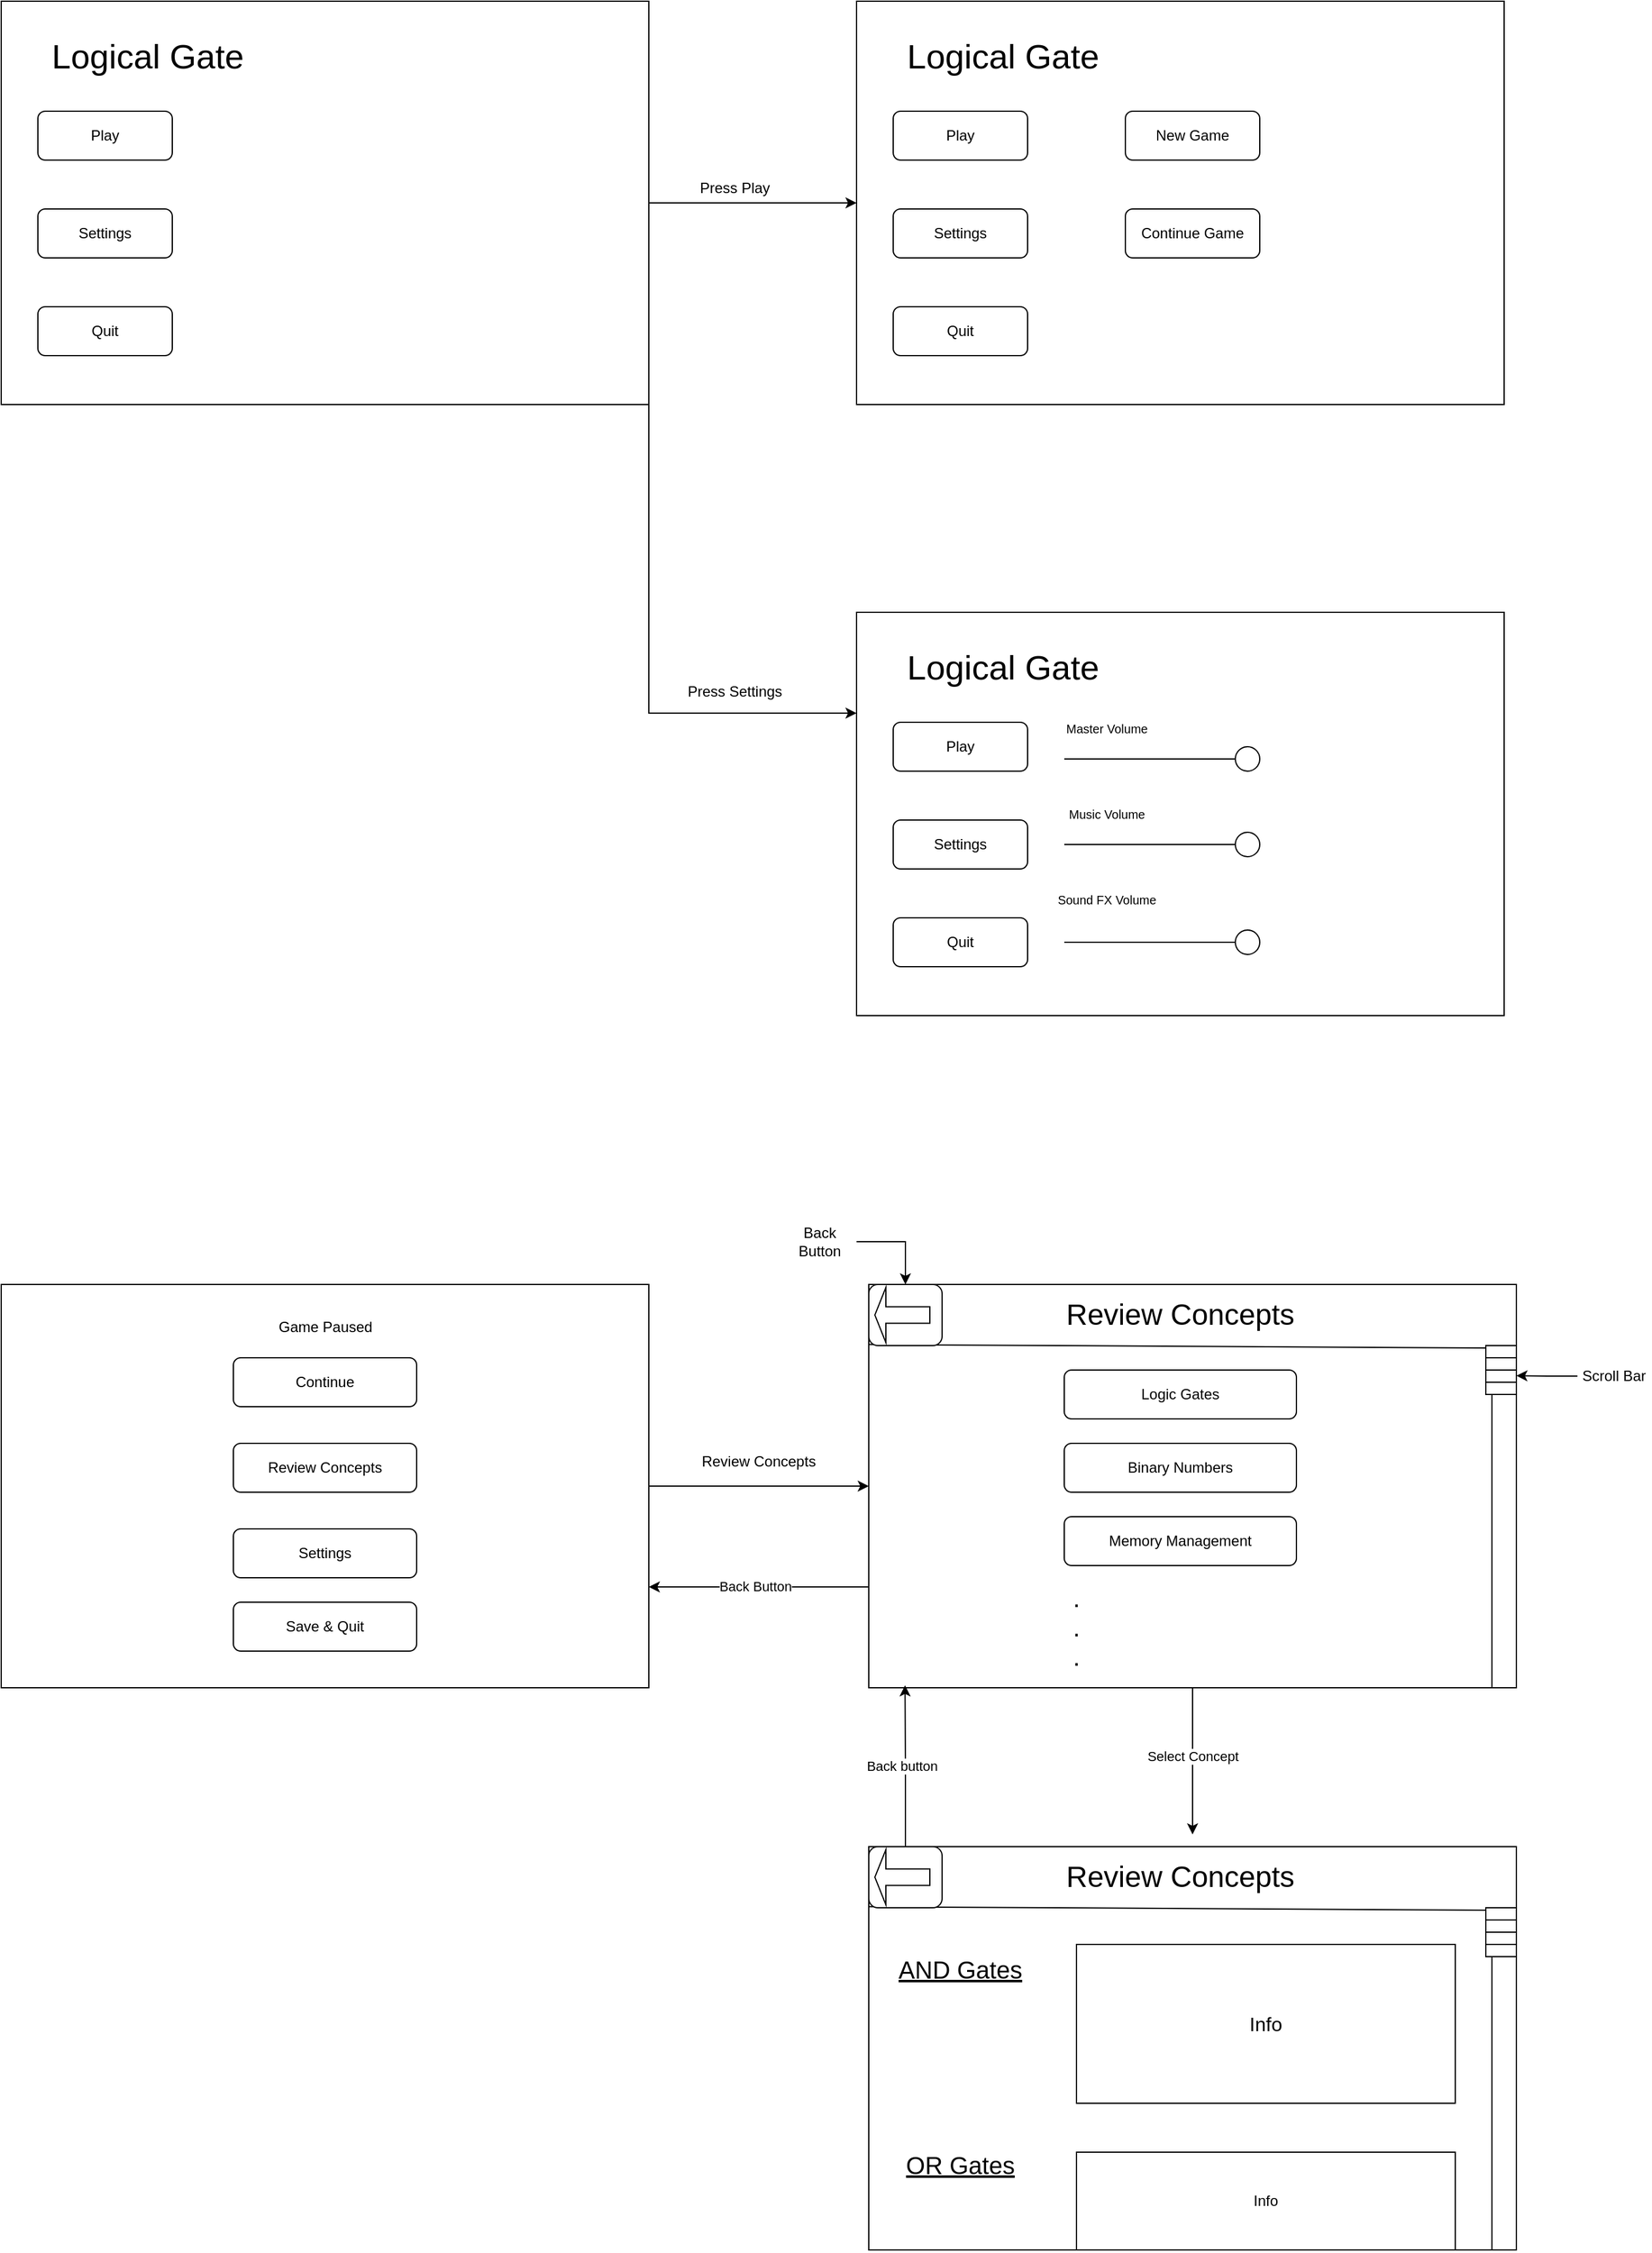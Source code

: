 <mxfile version="26.2.3">
  <diagram id="sIrAJbi1N2dauAAnIIgw" name="Page-1">
    <mxGraphModel dx="2547" dy="1134" grid="1" gridSize="10" guides="1" tooltips="1" connect="1" arrows="1" fold="1" page="1" pageScale="1" pageWidth="850" pageHeight="1100" math="0" shadow="0">
      <root>
        <mxCell id="0" />
        <mxCell id="1" parent="0" />
        <mxCell id="MqyxkdWR4Al2x5i4BDs6-40" style="edgeStyle=orthogonalEdgeStyle;rounded=0;orthogonalLoop=1;jettySize=auto;html=1;entryX=0;entryY=0.5;entryDx=0;entryDy=0;" parent="1" source="MqyxkdWR4Al2x5i4BDs6-1" target="MqyxkdWR4Al2x5i4BDs6-10" edge="1">
          <mxGeometry relative="1" as="geometry" />
        </mxCell>
        <mxCell id="MqyxkdWR4Al2x5i4BDs6-45" style="edgeStyle=orthogonalEdgeStyle;rounded=0;orthogonalLoop=1;jettySize=auto;html=1;exitX=1;exitY=1;exitDx=0;exitDy=0;entryX=0;entryY=0.25;entryDx=0;entryDy=0;" parent="1" source="MqyxkdWR4Al2x5i4BDs6-1" target="MqyxkdWR4Al2x5i4BDs6-19" edge="1">
          <mxGeometry relative="1" as="geometry" />
        </mxCell>
        <mxCell id="MqyxkdWR4Al2x5i4BDs6-1" value="" style="rounded=0;whiteSpace=wrap;html=1;" parent="1" vertex="1">
          <mxGeometry x="-820" y="170" width="530" height="330" as="geometry" />
        </mxCell>
        <mxCell id="MqyxkdWR4Al2x5i4BDs6-2" value="&lt;font style=&quot;font-size: 28px;&quot;&gt;Logical Gate&lt;/font&gt;" style="text;html=1;align=center;verticalAlign=middle;whiteSpace=wrap;rounded=0;" parent="1" vertex="1">
          <mxGeometry x="-810" y="180" width="220" height="70" as="geometry" />
        </mxCell>
        <mxCell id="MqyxkdWR4Al2x5i4BDs6-3" value="Play" style="rounded=1;whiteSpace=wrap;html=1;" parent="1" vertex="1">
          <mxGeometry x="-790" y="260" width="110" height="40" as="geometry" />
        </mxCell>
        <mxCell id="MqyxkdWR4Al2x5i4BDs6-4" value="Settings" style="rounded=1;whiteSpace=wrap;html=1;" parent="1" vertex="1">
          <mxGeometry x="-790" y="340" width="110" height="40" as="geometry" />
        </mxCell>
        <mxCell id="MqyxkdWR4Al2x5i4BDs6-5" value="Quit" style="rounded=1;whiteSpace=wrap;html=1;" parent="1" vertex="1">
          <mxGeometry x="-790" y="420" width="110" height="40" as="geometry" />
        </mxCell>
        <mxCell id="MqyxkdWR4Al2x5i4BDs6-10" value="" style="rounded=0;whiteSpace=wrap;html=1;" parent="1" vertex="1">
          <mxGeometry x="-120" y="170" width="530" height="330" as="geometry" />
        </mxCell>
        <mxCell id="MqyxkdWR4Al2x5i4BDs6-11" value="&lt;font style=&quot;font-size: 28px;&quot;&gt;Logical Gate&lt;/font&gt;" style="text;html=1;align=center;verticalAlign=middle;whiteSpace=wrap;rounded=0;" parent="1" vertex="1">
          <mxGeometry x="-110" y="180" width="220" height="70" as="geometry" />
        </mxCell>
        <mxCell id="MqyxkdWR4Al2x5i4BDs6-12" value="Play" style="rounded=1;whiteSpace=wrap;html=1;" parent="1" vertex="1">
          <mxGeometry x="-90" y="260" width="110" height="40" as="geometry" />
        </mxCell>
        <mxCell id="MqyxkdWR4Al2x5i4BDs6-13" value="Settings" style="rounded=1;whiteSpace=wrap;html=1;" parent="1" vertex="1">
          <mxGeometry x="-90" y="340" width="110" height="40" as="geometry" />
        </mxCell>
        <mxCell id="MqyxkdWR4Al2x5i4BDs6-14" value="Quit" style="rounded=1;whiteSpace=wrap;html=1;" parent="1" vertex="1">
          <mxGeometry x="-90" y="420" width="110" height="40" as="geometry" />
        </mxCell>
        <mxCell id="MqyxkdWR4Al2x5i4BDs6-19" value="" style="rounded=0;whiteSpace=wrap;html=1;" parent="1" vertex="1">
          <mxGeometry x="-120" y="670" width="530" height="330" as="geometry" />
        </mxCell>
        <mxCell id="MqyxkdWR4Al2x5i4BDs6-20" value="&lt;font style=&quot;font-size: 28px;&quot;&gt;Logical Gate&lt;/font&gt;" style="text;html=1;align=center;verticalAlign=middle;whiteSpace=wrap;rounded=0;" parent="1" vertex="1">
          <mxGeometry x="-110" y="680" width="220" height="70" as="geometry" />
        </mxCell>
        <mxCell id="MqyxkdWR4Al2x5i4BDs6-21" value="Play" style="rounded=1;whiteSpace=wrap;html=1;" parent="1" vertex="1">
          <mxGeometry x="-90" y="760" width="110" height="40" as="geometry" />
        </mxCell>
        <mxCell id="MqyxkdWR4Al2x5i4BDs6-22" value="Settings" style="rounded=1;whiteSpace=wrap;html=1;" parent="1" vertex="1">
          <mxGeometry x="-90" y="840" width="110" height="40" as="geometry" />
        </mxCell>
        <mxCell id="MqyxkdWR4Al2x5i4BDs6-23" value="Quit" style="rounded=1;whiteSpace=wrap;html=1;" parent="1" vertex="1">
          <mxGeometry x="-90" y="920" width="110" height="40" as="geometry" />
        </mxCell>
        <mxCell id="MqyxkdWR4Al2x5i4BDs6-28" value="&lt;font style=&quot;font-size: 10px;&quot;&gt;Master Volume&lt;/font&gt;" style="text;html=1;align=center;verticalAlign=middle;whiteSpace=wrap;rounded=0;" parent="1" vertex="1">
          <mxGeometry x="40" y="750" width="90" height="30" as="geometry" />
        </mxCell>
        <mxCell id="MqyxkdWR4Al2x5i4BDs6-29" value="&lt;font style=&quot;font-size: 10px;&quot;&gt;Music Volume&lt;/font&gt;" style="text;html=1;align=center;verticalAlign=middle;whiteSpace=wrap;rounded=0;" parent="1" vertex="1">
          <mxGeometry x="40" y="820" width="90" height="30" as="geometry" />
        </mxCell>
        <mxCell id="MqyxkdWR4Al2x5i4BDs6-30" value="&lt;font style=&quot;font-size: 10px;&quot;&gt;Sound FX Volume&lt;/font&gt;" style="text;html=1;align=center;verticalAlign=middle;whiteSpace=wrap;rounded=0;" parent="1" vertex="1">
          <mxGeometry x="40" y="890" width="90" height="30" as="geometry" />
        </mxCell>
        <mxCell id="MqyxkdWR4Al2x5i4BDs6-34" value="" style="ellipse;whiteSpace=wrap;html=1;aspect=fixed;" parent="1" vertex="1">
          <mxGeometry x="190" y="780" width="20" height="20" as="geometry" />
        </mxCell>
        <mxCell id="MqyxkdWR4Al2x5i4BDs6-35" value="" style="endArrow=none;html=1;rounded=0;" parent="1" edge="1">
          <mxGeometry width="50" height="50" relative="1" as="geometry">
            <mxPoint x="50" y="790" as="sourcePoint" />
            <mxPoint x="190" y="790" as="targetPoint" />
          </mxGeometry>
        </mxCell>
        <mxCell id="MqyxkdWR4Al2x5i4BDs6-36" value="" style="ellipse;whiteSpace=wrap;html=1;aspect=fixed;" parent="1" vertex="1">
          <mxGeometry x="190" y="850" width="20" height="20" as="geometry" />
        </mxCell>
        <mxCell id="MqyxkdWR4Al2x5i4BDs6-37" value="" style="endArrow=none;html=1;rounded=0;" parent="1" edge="1">
          <mxGeometry width="50" height="50" relative="1" as="geometry">
            <mxPoint x="50" y="860" as="sourcePoint" />
            <mxPoint x="190" y="860" as="targetPoint" />
          </mxGeometry>
        </mxCell>
        <mxCell id="MqyxkdWR4Al2x5i4BDs6-38" value="" style="ellipse;whiteSpace=wrap;html=1;aspect=fixed;" parent="1" vertex="1">
          <mxGeometry x="190" y="930" width="20" height="20" as="geometry" />
        </mxCell>
        <mxCell id="MqyxkdWR4Al2x5i4BDs6-39" value="" style="endArrow=none;html=1;rounded=0;" parent="1" edge="1">
          <mxGeometry width="50" height="50" relative="1" as="geometry">
            <mxPoint x="50" y="940" as="sourcePoint" />
            <mxPoint x="190" y="940" as="targetPoint" />
          </mxGeometry>
        </mxCell>
        <mxCell id="MqyxkdWR4Al2x5i4BDs6-41" value="New Game" style="rounded=1;whiteSpace=wrap;html=1;" parent="1" vertex="1">
          <mxGeometry x="100" y="260" width="110" height="40" as="geometry" />
        </mxCell>
        <mxCell id="MqyxkdWR4Al2x5i4BDs6-42" value="Continue Game" style="rounded=1;whiteSpace=wrap;html=1;" parent="1" vertex="1">
          <mxGeometry x="100" y="340" width="110" height="40" as="geometry" />
        </mxCell>
        <mxCell id="MqyxkdWR4Al2x5i4BDs6-44" value="Press Play" style="text;html=1;align=center;verticalAlign=middle;resizable=0;points=[];autosize=1;strokeColor=none;fillColor=none;" parent="1" vertex="1">
          <mxGeometry x="-260" y="308" width="80" height="30" as="geometry" />
        </mxCell>
        <mxCell id="MqyxkdWR4Al2x5i4BDs6-46" value="Press Settings" style="text;html=1;align=center;verticalAlign=middle;resizable=0;points=[];autosize=1;strokeColor=none;fillColor=none;" parent="1" vertex="1">
          <mxGeometry x="-270" y="720" width="100" height="30" as="geometry" />
        </mxCell>
        <mxCell id="MqyxkdWR4Al2x5i4BDs6-101" style="edgeStyle=orthogonalEdgeStyle;rounded=0;orthogonalLoop=1;jettySize=auto;html=1;entryX=0;entryY=0.5;entryDx=0;entryDy=0;" parent="1" source="MqyxkdWR4Al2x5i4BDs6-47" target="MqyxkdWR4Al2x5i4BDs6-54" edge="1">
          <mxGeometry relative="1" as="geometry" />
        </mxCell>
        <mxCell id="MqyxkdWR4Al2x5i4BDs6-47" value="" style="rounded=0;whiteSpace=wrap;html=1;" parent="1" vertex="1">
          <mxGeometry x="-820" y="1220" width="530" height="330" as="geometry" />
        </mxCell>
        <mxCell id="MqyxkdWR4Al2x5i4BDs6-48" value="Game Paused" style="text;html=1;align=center;verticalAlign=middle;whiteSpace=wrap;rounded=0;" parent="1" vertex="1">
          <mxGeometry x="-622.5" y="1240" width="135" height="30" as="geometry" />
        </mxCell>
        <mxCell id="MqyxkdWR4Al2x5i4BDs6-49" value="Continue" style="rounded=1;whiteSpace=wrap;html=1;" parent="1" vertex="1">
          <mxGeometry x="-630" y="1280" width="150" height="40" as="geometry" />
        </mxCell>
        <mxCell id="MqyxkdWR4Al2x5i4BDs6-51" value="Review Concepts" style="rounded=1;whiteSpace=wrap;html=1;" parent="1" vertex="1">
          <mxGeometry x="-630" y="1350" width="150" height="40" as="geometry" />
        </mxCell>
        <mxCell id="MqyxkdWR4Al2x5i4BDs6-52" value="Settings" style="rounded=1;whiteSpace=wrap;html=1;" parent="1" vertex="1">
          <mxGeometry x="-630" y="1420" width="150" height="40" as="geometry" />
        </mxCell>
        <mxCell id="MqyxkdWR4Al2x5i4BDs6-53" value="Save &amp;amp; Quit" style="rounded=1;whiteSpace=wrap;html=1;" parent="1" vertex="1">
          <mxGeometry x="-630" y="1480" width="150" height="40" as="geometry" />
        </mxCell>
        <mxCell id="MqyxkdWR4Al2x5i4BDs6-103" style="edgeStyle=orthogonalEdgeStyle;rounded=0;orthogonalLoop=1;jettySize=auto;html=1;" parent="1" source="MqyxkdWR4Al2x5i4BDs6-54" edge="1">
          <mxGeometry relative="1" as="geometry">
            <mxPoint x="155" y="1670" as="targetPoint" />
          </mxGeometry>
        </mxCell>
        <mxCell id="MqyxkdWR4Al2x5i4BDs6-104" value="Select Concept" style="edgeLabel;html=1;align=center;verticalAlign=middle;resizable=0;points=[];" parent="MqyxkdWR4Al2x5i4BDs6-103" vertex="1" connectable="0">
          <mxGeometry x="-0.07" relative="1" as="geometry">
            <mxPoint as="offset" />
          </mxGeometry>
        </mxCell>
        <mxCell id="EGTBekORZ1UhYitRd--_-3" style="edgeStyle=orthogonalEdgeStyle;rounded=0;orthogonalLoop=1;jettySize=auto;html=1;exitX=0;exitY=0.75;exitDx=0;exitDy=0;entryX=1;entryY=0.75;entryDx=0;entryDy=0;" edge="1" parent="1" source="MqyxkdWR4Al2x5i4BDs6-54" target="MqyxkdWR4Al2x5i4BDs6-47">
          <mxGeometry relative="1" as="geometry" />
        </mxCell>
        <mxCell id="EGTBekORZ1UhYitRd--_-4" value="Back Button" style="edgeLabel;html=1;align=center;verticalAlign=middle;resizable=0;points=[];" vertex="1" connectable="0" parent="EGTBekORZ1UhYitRd--_-3">
          <mxGeometry x="0.022" y="-1" relative="1" as="geometry">
            <mxPoint x="-1" as="offset" />
          </mxGeometry>
        </mxCell>
        <mxCell id="MqyxkdWR4Al2x5i4BDs6-54" value="" style="rounded=0;whiteSpace=wrap;html=1;" parent="1" vertex="1">
          <mxGeometry x="-110" y="1220" width="530" height="330" as="geometry" />
        </mxCell>
        <mxCell id="MqyxkdWR4Al2x5i4BDs6-56" value="" style="endArrow=none;html=1;rounded=0;entryX=1;entryY=0.158;entryDx=0;entryDy=0;entryPerimeter=0;exitX=-0.001;exitY=0.149;exitDx=0;exitDy=0;exitPerimeter=0;" parent="1" source="MqyxkdWR4Al2x5i4BDs6-54" target="MqyxkdWR4Al2x5i4BDs6-54" edge="1">
          <mxGeometry width="50" height="50" relative="1" as="geometry">
            <mxPoint x="50" y="1270" as="sourcePoint" />
            <mxPoint x="280" y="1270" as="targetPoint" />
          </mxGeometry>
        </mxCell>
        <mxCell id="MqyxkdWR4Al2x5i4BDs6-57" value="&lt;font style=&quot;font-size: 24px;&quot;&gt;Review Concepts&lt;/font&gt;" style="text;html=1;align=center;verticalAlign=middle;whiteSpace=wrap;rounded=0;" parent="1" vertex="1">
          <mxGeometry x="-20" y="1220" width="330" height="50" as="geometry" />
        </mxCell>
        <mxCell id="MqyxkdWR4Al2x5i4BDs6-58" value="" style="rounded=1;whiteSpace=wrap;html=1;" parent="1" vertex="1">
          <mxGeometry x="-110" y="1220" width="60" height="50" as="geometry" />
        </mxCell>
        <mxCell id="MqyxkdWR4Al2x5i4BDs6-59" value="" style="shape=singleArrow;direction=west;whiteSpace=wrap;html=1;" parent="1" vertex="1">
          <mxGeometry x="-105" y="1222.5" width="45" height="45" as="geometry" />
        </mxCell>
        <mxCell id="MqyxkdWR4Al2x5i4BDs6-61" style="edgeStyle=orthogonalEdgeStyle;rounded=0;orthogonalLoop=1;jettySize=auto;html=1;entryX=0.5;entryY=0;entryDx=0;entryDy=0;" parent="1" source="MqyxkdWR4Al2x5i4BDs6-60" target="MqyxkdWR4Al2x5i4BDs6-58" edge="1">
          <mxGeometry relative="1" as="geometry" />
        </mxCell>
        <mxCell id="MqyxkdWR4Al2x5i4BDs6-60" value="Back Button" style="text;html=1;align=center;verticalAlign=middle;whiteSpace=wrap;rounded=0;" parent="1" vertex="1">
          <mxGeometry x="-180" y="1170" width="60" height="30" as="geometry" />
        </mxCell>
        <mxCell id="MqyxkdWR4Al2x5i4BDs6-62" value="" style="rounded=0;whiteSpace=wrap;html=1;" parent="1" vertex="1">
          <mxGeometry x="-110" y="1680" width="530" height="330" as="geometry" />
        </mxCell>
        <mxCell id="MqyxkdWR4Al2x5i4BDs6-63" value="" style="endArrow=none;html=1;rounded=0;entryX=1;entryY=0.158;entryDx=0;entryDy=0;entryPerimeter=0;exitX=-0.001;exitY=0.149;exitDx=0;exitDy=0;exitPerimeter=0;" parent="1" source="MqyxkdWR4Al2x5i4BDs6-62" target="MqyxkdWR4Al2x5i4BDs6-62" edge="1">
          <mxGeometry width="50" height="50" relative="1" as="geometry">
            <mxPoint x="50" y="1730" as="sourcePoint" />
            <mxPoint x="280" y="1730" as="targetPoint" />
          </mxGeometry>
        </mxCell>
        <mxCell id="MqyxkdWR4Al2x5i4BDs6-64" value="&lt;font style=&quot;font-size: 24px;&quot;&gt;Review Concepts&lt;/font&gt;" style="text;html=1;align=center;verticalAlign=middle;whiteSpace=wrap;rounded=0;" parent="1" vertex="1">
          <mxGeometry x="-20" y="1680" width="330" height="50" as="geometry" />
        </mxCell>
        <mxCell id="MqyxkdWR4Al2x5i4BDs6-65" value="" style="rounded=1;whiteSpace=wrap;html=1;" parent="1" vertex="1">
          <mxGeometry x="-110" y="1680" width="60" height="50" as="geometry" />
        </mxCell>
        <mxCell id="MqyxkdWR4Al2x5i4BDs6-66" value="" style="shape=singleArrow;direction=west;whiteSpace=wrap;html=1;" parent="1" vertex="1">
          <mxGeometry x="-105" y="1682.5" width="45" height="45" as="geometry" />
        </mxCell>
        <mxCell id="MqyxkdWR4Al2x5i4BDs6-67" value="" style="endArrow=none;html=1;rounded=0;" parent="1" edge="1">
          <mxGeometry width="50" height="50" relative="1" as="geometry">
            <mxPoint x="400" y="1550" as="sourcePoint" />
            <mxPoint x="400" y="1280" as="targetPoint" />
          </mxGeometry>
        </mxCell>
        <mxCell id="MqyxkdWR4Al2x5i4BDs6-68" value="" style="endArrow=none;html=1;rounded=0;" parent="1" edge="1">
          <mxGeometry width="50" height="50" relative="1" as="geometry">
            <mxPoint x="400" y="2010" as="sourcePoint" />
            <mxPoint x="400" y="1740" as="targetPoint" />
          </mxGeometry>
        </mxCell>
        <mxCell id="MqyxkdWR4Al2x5i4BDs6-76" value="" style="group" parent="1" vertex="1" connectable="0">
          <mxGeometry x="395" y="1730" width="25" height="40" as="geometry" />
        </mxCell>
        <mxCell id="MqyxkdWR4Al2x5i4BDs6-77" value="" style="rounded=0;whiteSpace=wrap;html=1;" parent="MqyxkdWR4Al2x5i4BDs6-76" vertex="1">
          <mxGeometry width="25" height="40" as="geometry" />
        </mxCell>
        <mxCell id="MqyxkdWR4Al2x5i4BDs6-78" value="" style="endArrow=none;html=1;rounded=0;entryX=1;entryY=0.25;entryDx=0;entryDy=0;" parent="MqyxkdWR4Al2x5i4BDs6-76" target="MqyxkdWR4Al2x5i4BDs6-77" edge="1">
          <mxGeometry width="50" height="50" relative="1" as="geometry">
            <mxPoint y="10" as="sourcePoint" />
            <mxPoint x="62.5" y="-40" as="targetPoint" />
          </mxGeometry>
        </mxCell>
        <mxCell id="MqyxkdWR4Al2x5i4BDs6-79" value="" style="endArrow=none;html=1;rounded=0;" parent="MqyxkdWR4Al2x5i4BDs6-76" edge="1">
          <mxGeometry width="50" height="50" relative="1" as="geometry">
            <mxPoint x="12.5" y="20" as="sourcePoint" />
            <mxPoint x="12.5" y="20" as="targetPoint" />
          </mxGeometry>
        </mxCell>
        <mxCell id="MqyxkdWR4Al2x5i4BDs6-80" style="edgeStyle=orthogonalEdgeStyle;rounded=0;orthogonalLoop=1;jettySize=auto;html=1;exitX=0;exitY=0.5;exitDx=0;exitDy=0;entryX=1;entryY=0.5;entryDx=0;entryDy=0;endArrow=none;startFill=0;" parent="MqyxkdWR4Al2x5i4BDs6-76" source="MqyxkdWR4Al2x5i4BDs6-77" target="MqyxkdWR4Al2x5i4BDs6-77" edge="1">
          <mxGeometry relative="1" as="geometry" />
        </mxCell>
        <mxCell id="MqyxkdWR4Al2x5i4BDs6-81" style="edgeStyle=orthogonalEdgeStyle;rounded=0;orthogonalLoop=1;jettySize=auto;html=1;exitX=0;exitY=0.75;exitDx=0;exitDy=0;entryX=1;entryY=0.75;entryDx=0;entryDy=0;endArrow=none;startFill=0;" parent="MqyxkdWR4Al2x5i4BDs6-76" source="MqyxkdWR4Al2x5i4BDs6-77" target="MqyxkdWR4Al2x5i4BDs6-77" edge="1">
          <mxGeometry relative="1" as="geometry" />
        </mxCell>
        <mxCell id="MqyxkdWR4Al2x5i4BDs6-82" value="" style="group" parent="1" vertex="1" connectable="0">
          <mxGeometry x="395" y="1270" width="25" height="40" as="geometry" />
        </mxCell>
        <mxCell id="MqyxkdWR4Al2x5i4BDs6-83" value="" style="rounded=0;whiteSpace=wrap;html=1;" parent="MqyxkdWR4Al2x5i4BDs6-82" vertex="1">
          <mxGeometry width="25" height="40" as="geometry" />
        </mxCell>
        <mxCell id="MqyxkdWR4Al2x5i4BDs6-84" value="" style="endArrow=none;html=1;rounded=0;entryX=1;entryY=0.25;entryDx=0;entryDy=0;" parent="MqyxkdWR4Al2x5i4BDs6-82" target="MqyxkdWR4Al2x5i4BDs6-83" edge="1">
          <mxGeometry width="50" height="50" relative="1" as="geometry">
            <mxPoint y="10" as="sourcePoint" />
            <mxPoint x="62.5" y="-40" as="targetPoint" />
          </mxGeometry>
        </mxCell>
        <mxCell id="MqyxkdWR4Al2x5i4BDs6-85" value="" style="endArrow=none;html=1;rounded=0;" parent="MqyxkdWR4Al2x5i4BDs6-82" edge="1">
          <mxGeometry width="50" height="50" relative="1" as="geometry">
            <mxPoint x="12.5" y="20" as="sourcePoint" />
            <mxPoint x="12.5" y="20" as="targetPoint" />
          </mxGeometry>
        </mxCell>
        <mxCell id="MqyxkdWR4Al2x5i4BDs6-86" style="edgeStyle=orthogonalEdgeStyle;rounded=0;orthogonalLoop=1;jettySize=auto;html=1;exitX=0;exitY=0.5;exitDx=0;exitDy=0;entryX=1;entryY=0.5;entryDx=0;entryDy=0;endArrow=none;startFill=0;" parent="MqyxkdWR4Al2x5i4BDs6-82" source="MqyxkdWR4Al2x5i4BDs6-83" target="MqyxkdWR4Al2x5i4BDs6-83" edge="1">
          <mxGeometry relative="1" as="geometry" />
        </mxCell>
        <mxCell id="MqyxkdWR4Al2x5i4BDs6-87" style="edgeStyle=orthogonalEdgeStyle;rounded=0;orthogonalLoop=1;jettySize=auto;html=1;exitX=0;exitY=0.75;exitDx=0;exitDy=0;entryX=1;entryY=0.75;entryDx=0;entryDy=0;endArrow=none;startFill=0;" parent="MqyxkdWR4Al2x5i4BDs6-82" source="MqyxkdWR4Al2x5i4BDs6-83" target="MqyxkdWR4Al2x5i4BDs6-83" edge="1">
          <mxGeometry relative="1" as="geometry" />
        </mxCell>
        <mxCell id="MqyxkdWR4Al2x5i4BDs6-90" style="edgeStyle=orthogonalEdgeStyle;rounded=0;orthogonalLoop=1;jettySize=auto;html=1;exitX=0;exitY=0.5;exitDx=0;exitDy=0;" parent="1" source="MqyxkdWR4Al2x5i4BDs6-88" edge="1">
          <mxGeometry relative="1" as="geometry">
            <mxPoint x="420" y="1294.667" as="targetPoint" />
          </mxGeometry>
        </mxCell>
        <mxCell id="MqyxkdWR4Al2x5i4BDs6-88" value="Scroll Bar" style="text;html=1;align=center;verticalAlign=middle;whiteSpace=wrap;rounded=0;" parent="1" vertex="1">
          <mxGeometry x="470" y="1280" width="60" height="30" as="geometry" />
        </mxCell>
        <mxCell id="MqyxkdWR4Al2x5i4BDs6-92" value="Logic Gates" style="rounded=1;whiteSpace=wrap;html=1;" parent="1" vertex="1">
          <mxGeometry x="50" y="1290" width="190" height="40" as="geometry" />
        </mxCell>
        <mxCell id="MqyxkdWR4Al2x5i4BDs6-93" value="Binary Numbers" style="rounded=1;whiteSpace=wrap;html=1;" parent="1" vertex="1">
          <mxGeometry x="50" y="1350" width="190" height="40" as="geometry" />
        </mxCell>
        <mxCell id="MqyxkdWR4Al2x5i4BDs6-94" value="Memory Management" style="rounded=1;whiteSpace=wrap;html=1;" parent="1" vertex="1">
          <mxGeometry x="50" y="1410" width="190" height="40" as="geometry" />
        </mxCell>
        <mxCell id="MqyxkdWR4Al2x5i4BDs6-95" value="&lt;font style=&quot;font-size: 20px;&quot;&gt;.&lt;/font&gt;&lt;div&gt;&lt;font style=&quot;font-size: 20px;&quot;&gt;.&lt;/font&gt;&lt;/div&gt;&lt;div&gt;&lt;font style=&quot;font-size: 20px;&quot;&gt;.&lt;/font&gt;&lt;/div&gt;" style="text;html=1;align=center;verticalAlign=middle;whiteSpace=wrap;rounded=0;" parent="1" vertex="1">
          <mxGeometry x="30" y="1465" width="60" height="70" as="geometry" />
        </mxCell>
        <mxCell id="MqyxkdWR4Al2x5i4BDs6-97" value="&lt;font style=&quot;font-size: 16px;&quot;&gt;Info&lt;/font&gt;" style="rounded=0;whiteSpace=wrap;html=1;" parent="1" vertex="1">
          <mxGeometry x="60" y="1760" width="310" height="130" as="geometry" />
        </mxCell>
        <mxCell id="MqyxkdWR4Al2x5i4BDs6-98" value="&lt;font style=&quot;font-size: 20px;&quot;&gt;&lt;u&gt;AND Gates&lt;/u&gt;&lt;/font&gt;" style="text;html=1;align=center;verticalAlign=middle;whiteSpace=wrap;rounded=0;" parent="1" vertex="1">
          <mxGeometry x="-90" y="1760" width="110" height="40" as="geometry" />
        </mxCell>
        <mxCell id="MqyxkdWR4Al2x5i4BDs6-99" value="&lt;font style=&quot;font-size: 20px;&quot;&gt;&lt;u&gt;OR Gates&lt;/u&gt;&lt;/font&gt;" style="text;html=1;align=center;verticalAlign=middle;whiteSpace=wrap;rounded=0;" parent="1" vertex="1">
          <mxGeometry x="-90" y="1920" width="110" height="40" as="geometry" />
        </mxCell>
        <mxCell id="MqyxkdWR4Al2x5i4BDs6-100" value="Info" style="rounded=0;whiteSpace=wrap;html=1;" parent="1" vertex="1">
          <mxGeometry x="60" y="1930" width="310" height="80" as="geometry" />
        </mxCell>
        <mxCell id="MqyxkdWR4Al2x5i4BDs6-102" value="Review Concepts" style="text;html=1;align=center;verticalAlign=middle;whiteSpace=wrap;rounded=0;" parent="1" vertex="1">
          <mxGeometry x="-250" y="1350" width="100" height="30" as="geometry" />
        </mxCell>
        <mxCell id="EGTBekORZ1UhYitRd--_-1" style="edgeStyle=orthogonalEdgeStyle;rounded=0;orthogonalLoop=1;jettySize=auto;html=1;entryX=0.056;entryY=0.994;entryDx=0;entryDy=0;entryPerimeter=0;" edge="1" parent="1" source="MqyxkdWR4Al2x5i4BDs6-65" target="MqyxkdWR4Al2x5i4BDs6-54">
          <mxGeometry relative="1" as="geometry" />
        </mxCell>
        <mxCell id="EGTBekORZ1UhYitRd--_-2" value="Back button" style="edgeLabel;html=1;align=center;verticalAlign=middle;resizable=0;points=[];" vertex="1" connectable="0" parent="EGTBekORZ1UhYitRd--_-1">
          <mxGeometry x="0.011" y="3" relative="1" as="geometry">
            <mxPoint as="offset" />
          </mxGeometry>
        </mxCell>
      </root>
    </mxGraphModel>
  </diagram>
</mxfile>
